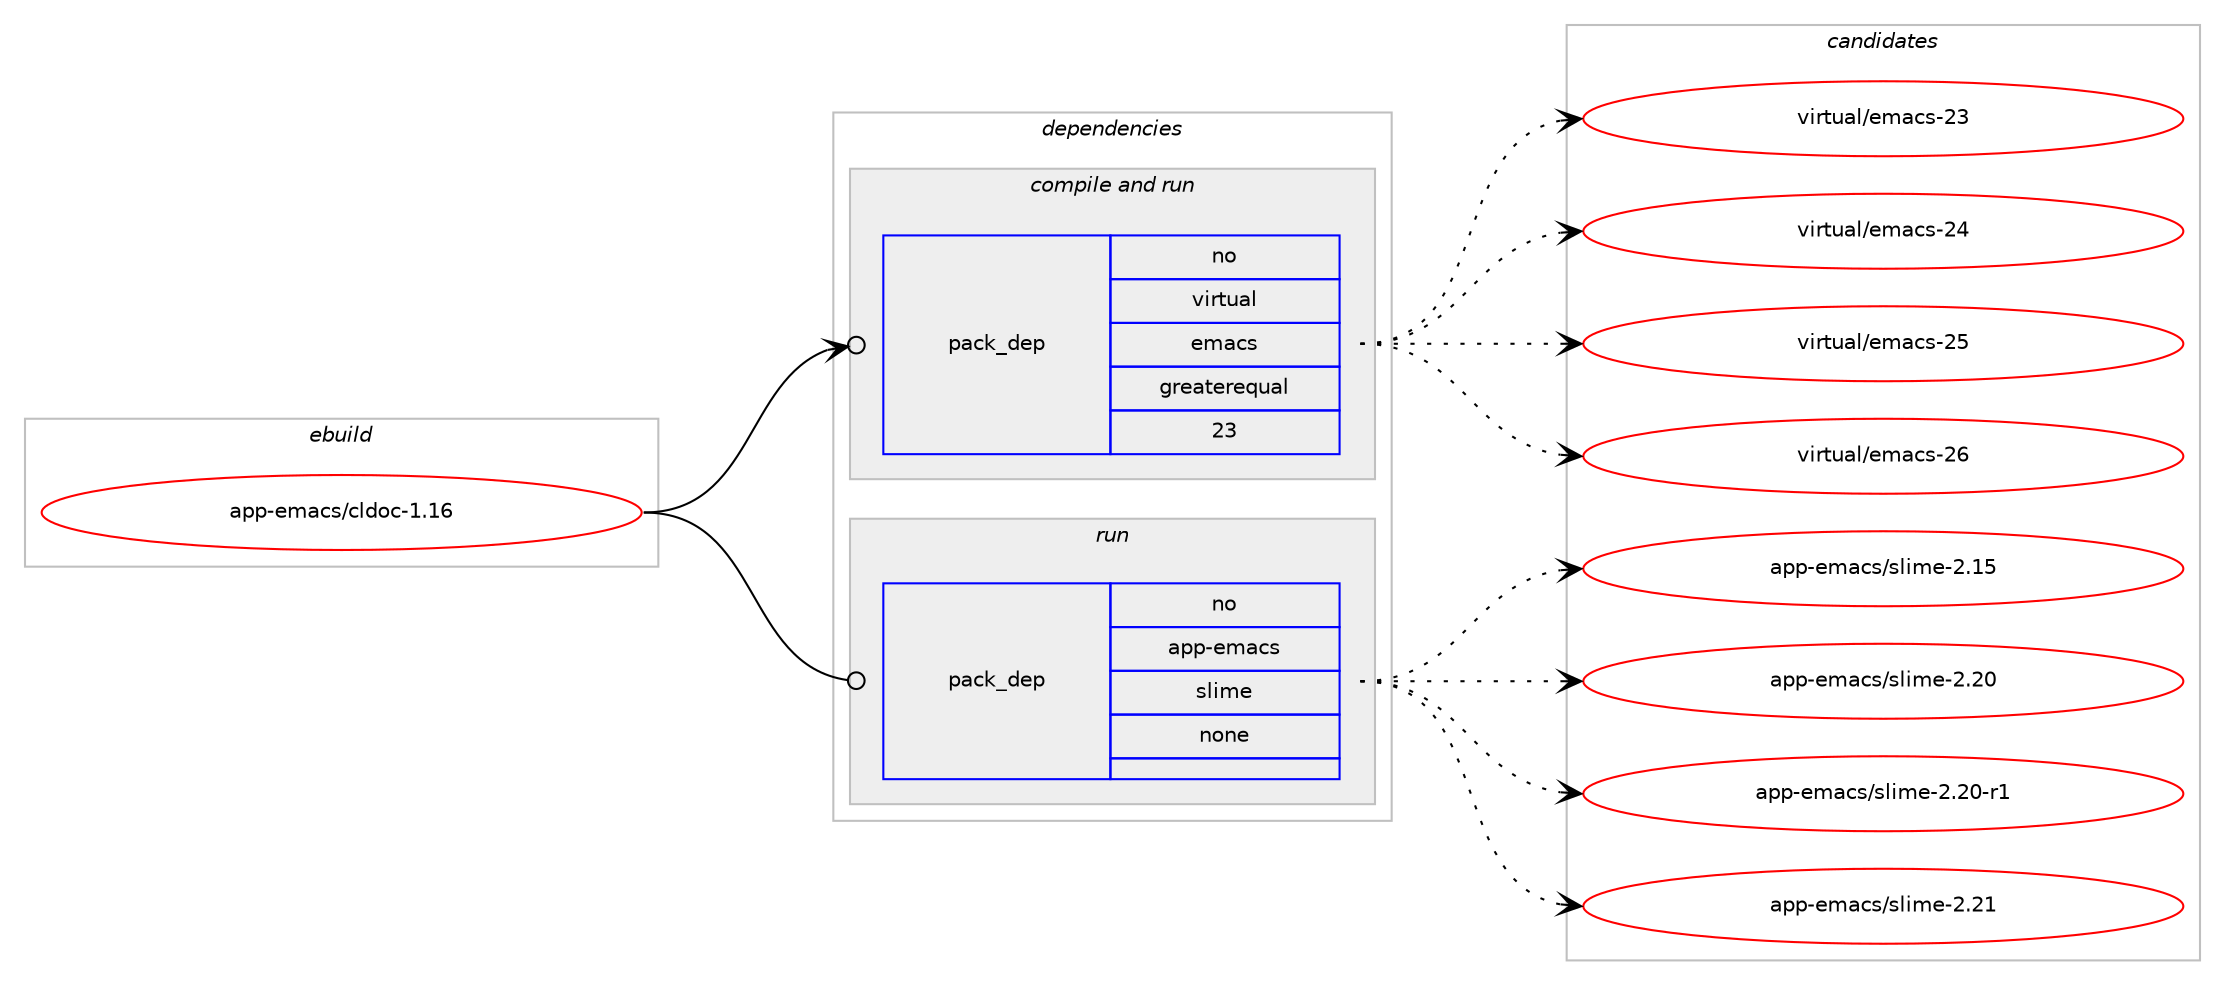 digraph prolog {

# *************
# Graph options
# *************

newrank=true;
concentrate=true;
compound=true;
graph [rankdir=LR,fontname=Helvetica,fontsize=10,ranksep=1.5];#, ranksep=2.5, nodesep=0.2];
edge  [arrowhead=vee];
node  [fontname=Helvetica,fontsize=10];

# **********
# The ebuild
# **********

subgraph cluster_leftcol {
color=gray;
rank=same;
label=<<i>ebuild</i>>;
id [label="app-emacs/cldoc-1.16", color=red, width=4, href="../app-emacs/cldoc-1.16.svg"];
}

# ****************
# The dependencies
# ****************

subgraph cluster_midcol {
color=gray;
label=<<i>dependencies</i>>;
subgraph cluster_compile {
fillcolor="#eeeeee";
style=filled;
label=<<i>compile</i>>;
}
subgraph cluster_compileandrun {
fillcolor="#eeeeee";
style=filled;
label=<<i>compile and run</i>>;
subgraph pack1700 {
dependency2136 [label=<<TABLE BORDER="0" CELLBORDER="1" CELLSPACING="0" CELLPADDING="4" WIDTH="220"><TR><TD ROWSPAN="6" CELLPADDING="30">pack_dep</TD></TR><TR><TD WIDTH="110">no</TD></TR><TR><TD>virtual</TD></TR><TR><TD>emacs</TD></TR><TR><TD>greaterequal</TD></TR><TR><TD>23</TD></TR></TABLE>>, shape=none, color=blue];
}
id:e -> dependency2136:w [weight=20,style="solid",arrowhead="odotvee"];
}
subgraph cluster_run {
fillcolor="#eeeeee";
style=filled;
label=<<i>run</i>>;
subgraph pack1701 {
dependency2137 [label=<<TABLE BORDER="0" CELLBORDER="1" CELLSPACING="0" CELLPADDING="4" WIDTH="220"><TR><TD ROWSPAN="6" CELLPADDING="30">pack_dep</TD></TR><TR><TD WIDTH="110">no</TD></TR><TR><TD>app-emacs</TD></TR><TR><TD>slime</TD></TR><TR><TD>none</TD></TR><TR><TD></TD></TR></TABLE>>, shape=none, color=blue];
}
id:e -> dependency2137:w [weight=20,style="solid",arrowhead="odot"];
}
}

# **************
# The candidates
# **************

subgraph cluster_choices {
rank=same;
color=gray;
label=<<i>candidates</i>>;

subgraph choice1700 {
color=black;
nodesep=1;
choice11810511411611797108471011099799115455051 [label="virtual/emacs-23", color=red, width=4,href="../virtual/emacs-23.svg"];
choice11810511411611797108471011099799115455052 [label="virtual/emacs-24", color=red, width=4,href="../virtual/emacs-24.svg"];
choice11810511411611797108471011099799115455053 [label="virtual/emacs-25", color=red, width=4,href="../virtual/emacs-25.svg"];
choice11810511411611797108471011099799115455054 [label="virtual/emacs-26", color=red, width=4,href="../virtual/emacs-26.svg"];
dependency2136:e -> choice11810511411611797108471011099799115455051:w [style=dotted,weight="100"];
dependency2136:e -> choice11810511411611797108471011099799115455052:w [style=dotted,weight="100"];
dependency2136:e -> choice11810511411611797108471011099799115455053:w [style=dotted,weight="100"];
dependency2136:e -> choice11810511411611797108471011099799115455054:w [style=dotted,weight="100"];
}
subgraph choice1701 {
color=black;
nodesep=1;
choice97112112451011099799115471151081051091014550464953 [label="app-emacs/slime-2.15", color=red, width=4,href="../app-emacs/slime-2.15.svg"];
choice97112112451011099799115471151081051091014550465048 [label="app-emacs/slime-2.20", color=red, width=4,href="../app-emacs/slime-2.20.svg"];
choice971121124510110997991154711510810510910145504650484511449 [label="app-emacs/slime-2.20-r1", color=red, width=4,href="../app-emacs/slime-2.20-r1.svg"];
choice97112112451011099799115471151081051091014550465049 [label="app-emacs/slime-2.21", color=red, width=4,href="../app-emacs/slime-2.21.svg"];
dependency2137:e -> choice97112112451011099799115471151081051091014550464953:w [style=dotted,weight="100"];
dependency2137:e -> choice97112112451011099799115471151081051091014550465048:w [style=dotted,weight="100"];
dependency2137:e -> choice971121124510110997991154711510810510910145504650484511449:w [style=dotted,weight="100"];
dependency2137:e -> choice97112112451011099799115471151081051091014550465049:w [style=dotted,weight="100"];
}
}

}
